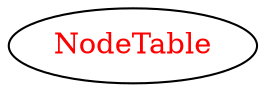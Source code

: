 digraph dependencyGraph {
 concentrate=true;
 ranksep="2.0";
 rankdir="LR"; 
 splines="ortho";
"NodeTable" [fontcolor="red"];
}